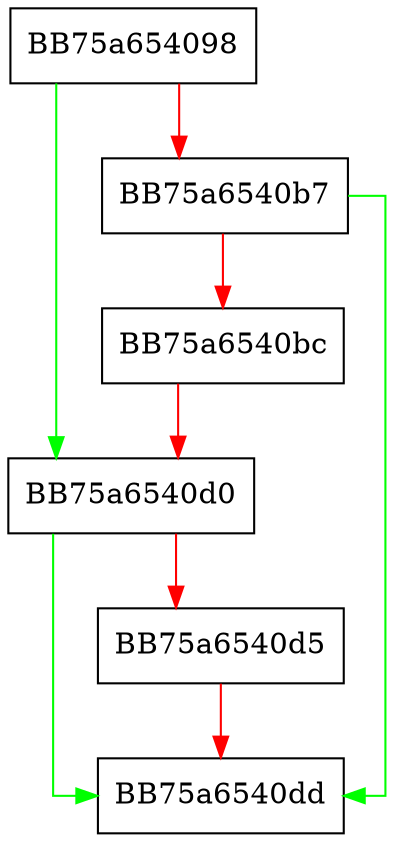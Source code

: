 digraph FlushVolumeGuid {
  node [shape="box"];
  graph [splines=ortho];
  BB75a654098 -> BB75a6540d0 [color="green"];
  BB75a654098 -> BB75a6540b7 [color="red"];
  BB75a6540b7 -> BB75a6540dd [color="green"];
  BB75a6540b7 -> BB75a6540bc [color="red"];
  BB75a6540bc -> BB75a6540d0 [color="red"];
  BB75a6540d0 -> BB75a6540dd [color="green"];
  BB75a6540d0 -> BB75a6540d5 [color="red"];
  BB75a6540d5 -> BB75a6540dd [color="red"];
}